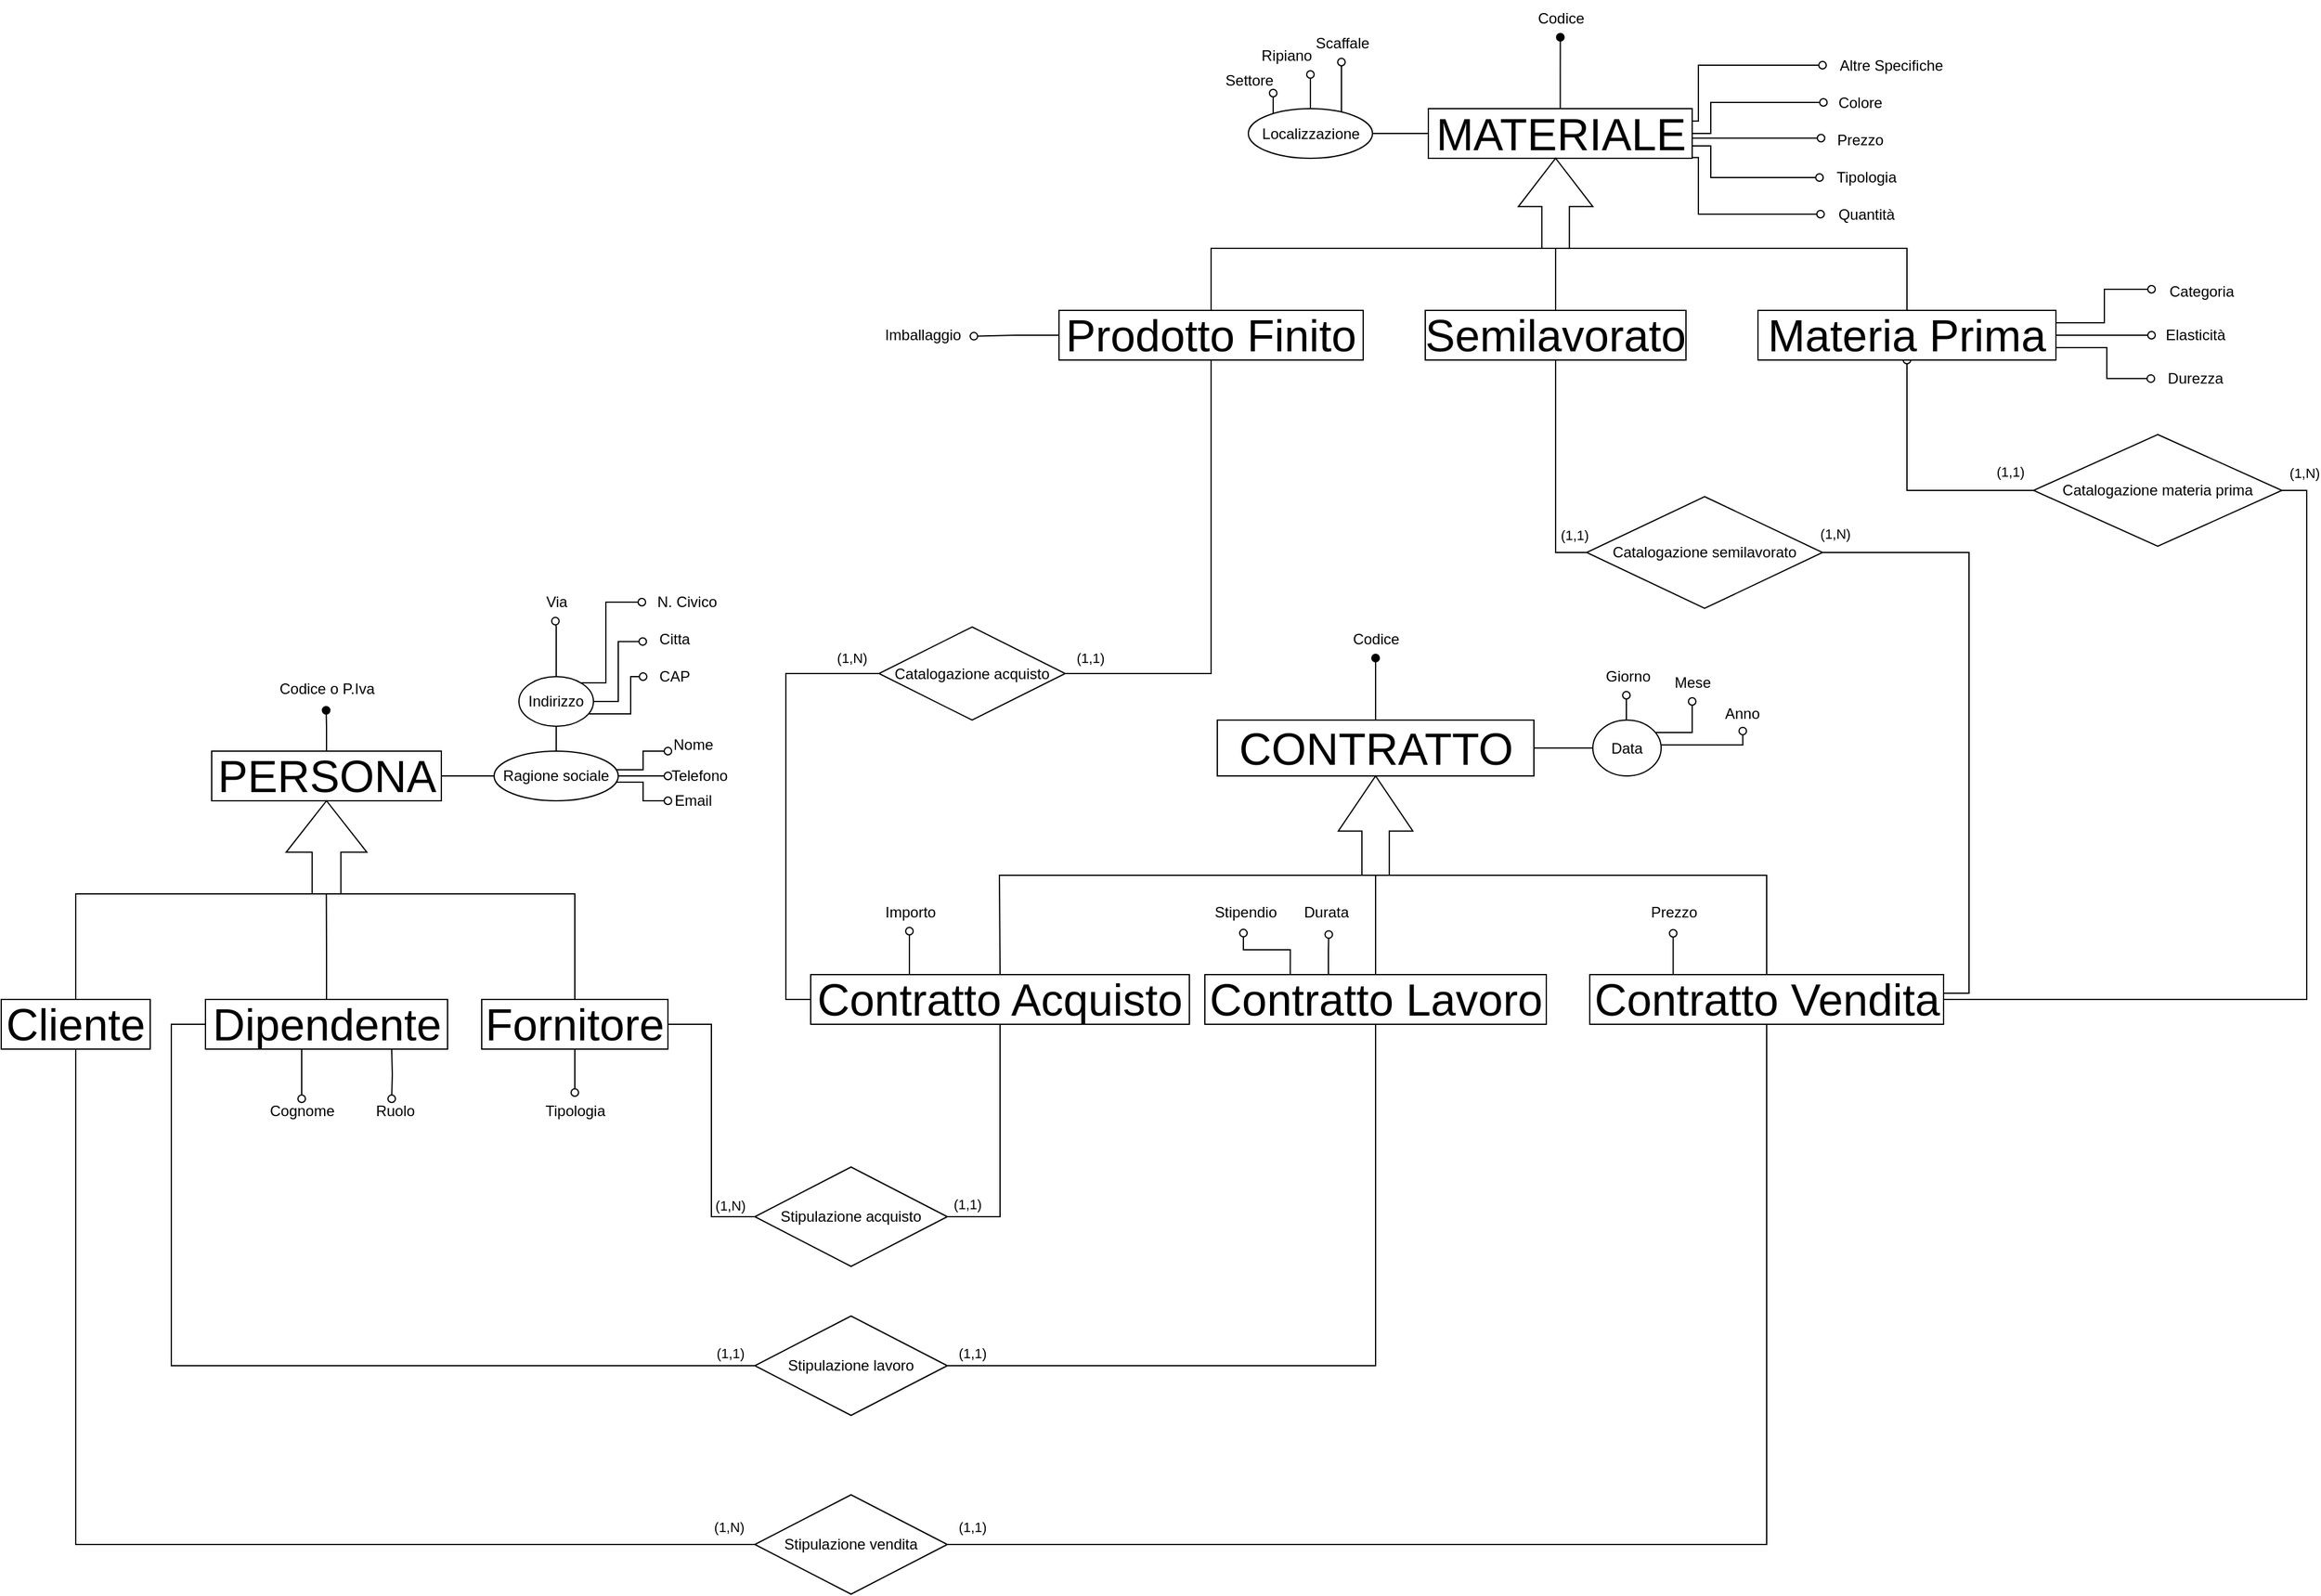 <mxfile version="20.2.3" type="device"><diagram id="cGDQ92APDk-NgDuj6hKs" name="Pagina-1"><mxGraphModel dx="723" dy="454" grid="1" gridSize="10" guides="1" tooltips="1" connect="1" arrows="1" fold="1" page="1" pageScale="1" pageWidth="827" pageHeight="1169" math="0" shadow="0"><root><mxCell id="0"/><mxCell id="1" parent="0"/><mxCell id="77M51gVSxTuKEUBWlqWN-36" style="edgeStyle=orthogonalEdgeStyle;rounded=0;orthogonalLoop=1;jettySize=auto;html=1;fontSize=12;endArrow=none;endFill=0;" parent="1" source="77M51gVSxTuKEUBWlqWN-38" target="77M51gVSxTuKEUBWlqWN-54" edge="1"><mxGeometry relative="1" as="geometry"/></mxCell><mxCell id="77M51gVSxTuKEUBWlqWN-37" style="edgeStyle=orthogonalEdgeStyle;rounded=0;orthogonalLoop=1;jettySize=auto;html=1;endArrow=oval;endFill=1;entryX=0.497;entryY=1.072;entryDx=0;entryDy=0;entryPerimeter=0;" parent="1" source="77M51gVSxTuKEUBWlqWN-38" target="77M51gVSxTuKEUBWlqWN-60" edge="1"><mxGeometry relative="1" as="geometry"><mxPoint x="675" y="635" as="targetPoint"/></mxGeometry></mxCell><mxCell id="77M51gVSxTuKEUBWlqWN-38" value="PERSONA" style="whiteSpace=wrap;html=1;align=center;fontSize=36;" parent="1" vertex="1"><mxGeometry x="582.5" y="675" width="185" height="40" as="geometry"/></mxCell><mxCell id="77M51gVSxTuKEUBWlqWN-39" value="" style="shape=singleArrow;direction=north;whiteSpace=wrap;html=1;fontSize=36;arrowWidth=0.357;arrowSize=0.552;" parent="1" vertex="1"><mxGeometry x="642.5" y="715" width="65" height="75" as="geometry"/></mxCell><mxCell id="77M51gVSxTuKEUBWlqWN-162" style="edgeStyle=orthogonalEdgeStyle;rounded=0;orthogonalLoop=1;jettySize=auto;html=1;exitX=0.5;exitY=0;exitDx=0;exitDy=0;endArrow=none;endFill=0;entryX=0.5;entryY=0;entryDx=0;entryDy=0;" parent="1" source="77M51gVSxTuKEUBWlqWN-44" target="77M51gVSxTuKEUBWlqWN-49" edge="1"><mxGeometry relative="1" as="geometry"><mxPoint x="890" y="810.0" as="targetPoint"/><Array as="points"><mxPoint x="473" y="790"/><mxPoint x="875" y="790"/></Array></mxGeometry></mxCell><mxCell id="77M51gVSxTuKEUBWlqWN-44" value="Cliente" style="whiteSpace=wrap;html=1;align=center;fontSize=36;" parent="1" vertex="1"><mxGeometry x="413" y="875" width="120" height="40" as="geometry"/></mxCell><mxCell id="77M51gVSxTuKEUBWlqWN-45" style="edgeStyle=orthogonalEdgeStyle;rounded=0;orthogonalLoop=1;jettySize=auto;html=1;endArrow=oval;endFill=0;" parent="1" edge="1"><mxGeometry relative="1" as="geometry"><mxPoint x="655" y="955" as="targetPoint"/><Array as="points"><mxPoint x="655" y="925"/><mxPoint x="655" y="925"/></Array><mxPoint x="655" y="915" as="sourcePoint"/></mxGeometry></mxCell><mxCell id="77M51gVSxTuKEUBWlqWN-46" style="edgeStyle=orthogonalEdgeStyle;rounded=0;orthogonalLoop=1;jettySize=auto;html=1;endArrow=oval;endFill=0;" parent="1" edge="1"><mxGeometry relative="1" as="geometry"><mxPoint x="727.5" y="955" as="targetPoint"/><mxPoint x="727.5" y="915" as="sourcePoint"/></mxGeometry></mxCell><mxCell id="77M51gVSxTuKEUBWlqWN-164" style="edgeStyle=orthogonalEdgeStyle;rounded=0;orthogonalLoop=1;jettySize=auto;html=1;exitX=0.5;exitY=0;exitDx=0;exitDy=0;endArrow=none;endFill=0;" parent="1" source="77M51gVSxTuKEUBWlqWN-47" edge="1"><mxGeometry relative="1" as="geometry"><mxPoint x="674.839" y="790" as="targetPoint"/></mxGeometry></mxCell><mxCell id="77M51gVSxTuKEUBWlqWN-47" value="Dipendente" style="whiteSpace=wrap;html=1;align=center;fontSize=36;" parent="1" vertex="1"><mxGeometry x="577.5" y="875" width="195" height="40" as="geometry"/></mxCell><mxCell id="77M51gVSxTuKEUBWlqWN-48" style="edgeStyle=orthogonalEdgeStyle;rounded=0;orthogonalLoop=1;jettySize=auto;html=1;endArrow=oval;endFill=0;" parent="1" source="77M51gVSxTuKEUBWlqWN-49" target="77M51gVSxTuKEUBWlqWN-68" edge="1"><mxGeometry relative="1" as="geometry"><mxPoint x="875" y="945" as="targetPoint"/></mxGeometry></mxCell><mxCell id="77M51gVSxTuKEUBWlqWN-99" style="edgeStyle=orthogonalEdgeStyle;rounded=0;orthogonalLoop=1;jettySize=auto;html=1;exitX=1;exitY=0.5;exitDx=0;exitDy=0;entryX=0;entryY=0.5;entryDx=0;entryDy=0;endArrow=none;endFill=0;" parent="1" source="77M51gVSxTuKEUBWlqWN-49" target="77M51gVSxTuKEUBWlqWN-105" edge="1"><mxGeometry relative="1" as="geometry"><mxPoint x="995" y="1070" as="targetPoint"/></mxGeometry></mxCell><mxCell id="77M51gVSxTuKEUBWlqWN-175" value="(1,N)" style="edgeLabel;html=1;align=center;verticalAlign=middle;resizable=0;points=[];" parent="77M51gVSxTuKEUBWlqWN-99" vertex="1" connectable="0"><mxGeometry x="0.283" y="-1" relative="1" as="geometry"><mxPoint x="16" y="36" as="offset"/></mxGeometry></mxCell><mxCell id="77M51gVSxTuKEUBWlqWN-49" value="Fornitore" style="whiteSpace=wrap;html=1;align=center;fontSize=36;" parent="1" vertex="1"><mxGeometry x="800" y="875" width="150" height="40" as="geometry"/></mxCell><mxCell id="77M51gVSxTuKEUBWlqWN-50" style="edgeStyle=orthogonalEdgeStyle;rounded=0;orthogonalLoop=1;jettySize=auto;html=1;fontSize=12;endArrow=none;endFill=0;" parent="1" source="77M51gVSxTuKEUBWlqWN-54" target="77M51gVSxTuKEUBWlqWN-59" edge="1"><mxGeometry relative="1" as="geometry"/></mxCell><mxCell id="77M51gVSxTuKEUBWlqWN-51" style="edgeStyle=orthogonalEdgeStyle;rounded=0;orthogonalLoop=1;jettySize=auto;html=1;endArrow=oval;endFill=0;" parent="1" source="77M51gVSxTuKEUBWlqWN-54" edge="1"><mxGeometry relative="1" as="geometry"><mxPoint x="950" y="675" as="targetPoint"/><Array as="points"><mxPoint x="930" y="690"/><mxPoint x="930" y="675"/></Array></mxGeometry></mxCell><mxCell id="77M51gVSxTuKEUBWlqWN-52" style="edgeStyle=orthogonalEdgeStyle;rounded=0;orthogonalLoop=1;jettySize=auto;html=1;endArrow=oval;endFill=0;" parent="1" source="77M51gVSxTuKEUBWlqWN-54" edge="1"><mxGeometry relative="1" as="geometry"><mxPoint x="950" y="695" as="targetPoint"/></mxGeometry></mxCell><mxCell id="77M51gVSxTuKEUBWlqWN-53" style="edgeStyle=orthogonalEdgeStyle;rounded=0;orthogonalLoop=1;jettySize=auto;html=1;endArrow=oval;endFill=0;" parent="1" source="77M51gVSxTuKEUBWlqWN-54" edge="1"><mxGeometry relative="1" as="geometry"><mxPoint x="950" y="715" as="targetPoint"/><Array as="points"><mxPoint x="930" y="700"/><mxPoint x="930" y="715"/></Array></mxGeometry></mxCell><mxCell id="77M51gVSxTuKEUBWlqWN-54" value="Ragione sociale" style="ellipse;whiteSpace=wrap;html=1;align=center;fontSize=12;fillColor=none;" parent="1" vertex="1"><mxGeometry x="810" y="675" width="100" height="40" as="geometry"/></mxCell><mxCell id="77M51gVSxTuKEUBWlqWN-55" style="edgeStyle=orthogonalEdgeStyle;rounded=0;orthogonalLoop=1;jettySize=auto;html=1;fontSize=12;endArrow=oval;endFill=0;exitX=0.5;exitY=0;exitDx=0;exitDy=0;entryX=0.484;entryY=1.01;entryDx=0;entryDy=0;entryPerimeter=0;" parent="1" source="77M51gVSxTuKEUBWlqWN-59" target="77M51gVSxTuKEUBWlqWN-61" edge="1"><mxGeometry relative="1" as="geometry"><mxPoint x="860" y="575" as="targetPoint"/><Array as="points"><mxPoint x="860" y="575"/></Array></mxGeometry></mxCell><mxCell id="77M51gVSxTuKEUBWlqWN-57" style="edgeStyle=orthogonalEdgeStyle;rounded=0;orthogonalLoop=1;jettySize=auto;html=1;endArrow=oval;endFill=0;entryX=-0.006;entryY=0.557;entryDx=0;entryDy=0;entryPerimeter=0;" parent="1" source="77M51gVSxTuKEUBWlqWN-59" edge="1" target="77M51gVSxTuKEUBWlqWN-63"><mxGeometry relative="1" as="geometry"><mxPoint x="910" y="595" as="targetPoint"/></mxGeometry></mxCell><mxCell id="77M51gVSxTuKEUBWlqWN-58" style="edgeStyle=orthogonalEdgeStyle;rounded=0;orthogonalLoop=1;jettySize=auto;html=1;endArrow=oval;endFill=0;" parent="1" source="77M51gVSxTuKEUBWlqWN-59" edge="1"><mxGeometry relative="1" as="geometry"><mxPoint x="930" y="615" as="targetPoint"/><Array as="points"><mxPoint x="920" y="645"/><mxPoint x="920" y="615"/></Array></mxGeometry></mxCell><mxCell id="MguSFii2Rs7cZmS8nXH--1" style="edgeStyle=orthogonalEdgeStyle;rounded=0;orthogonalLoop=1;jettySize=auto;html=1;entryX=-0.015;entryY=0.512;entryDx=0;entryDy=0;entryPerimeter=0;endArrow=oval;endFill=0;" edge="1" parent="1" source="77M51gVSxTuKEUBWlqWN-59" target="77M51gVSxTuKEUBWlqWN-62"><mxGeometry relative="1" as="geometry"><Array as="points"><mxPoint x="900" y="620"/><mxPoint x="900" y="555"/><mxPoint x="929" y="555"/></Array></mxGeometry></mxCell><mxCell id="77M51gVSxTuKEUBWlqWN-59" value="Indirizzo" style="ellipse;whiteSpace=wrap;html=1;align=center;fontSize=12;fillColor=none;" parent="1" vertex="1"><mxGeometry x="830" y="615" width="60" height="40" as="geometry"/></mxCell><mxCell id="77M51gVSxTuKEUBWlqWN-60" value="Codice o P.Iva" style="text;html=1;align=center;verticalAlign=middle;resizable=0;points=[];autosize=1;strokeColor=none;fillColor=none;" parent="1" vertex="1"><mxGeometry x="625" y="610" width="100" height="30" as="geometry"/></mxCell><mxCell id="77M51gVSxTuKEUBWlqWN-61" value="Via" style="text;html=1;align=center;verticalAlign=middle;resizable=0;points=[];autosize=1;strokeColor=none;fillColor=none;" parent="1" vertex="1"><mxGeometry x="840" y="540" width="40" height="30" as="geometry"/></mxCell><mxCell id="77M51gVSxTuKEUBWlqWN-62" value="N. Civico" style="text;html=1;align=center;verticalAlign=middle;resizable=0;points=[];autosize=1;strokeColor=none;fillColor=none;" parent="1" vertex="1"><mxGeometry x="930" y="540" width="70" height="30" as="geometry"/></mxCell><mxCell id="77M51gVSxTuKEUBWlqWN-63" value="Citta" style="text;html=1;align=center;verticalAlign=middle;resizable=0;points=[];autosize=1;strokeColor=none;fillColor=none;" parent="1" vertex="1"><mxGeometry x="930" y="570" width="50" height="30" as="geometry"/></mxCell><mxCell id="77M51gVSxTuKEUBWlqWN-64" value="CAP" style="text;html=1;align=center;verticalAlign=middle;resizable=0;points=[];autosize=1;strokeColor=none;fillColor=none;" parent="1" vertex="1"><mxGeometry x="930" y="600" width="50" height="30" as="geometry"/></mxCell><mxCell id="77M51gVSxTuKEUBWlqWN-65" value="Nome" style="text;html=1;align=center;verticalAlign=middle;resizable=0;points=[];autosize=1;strokeColor=none;fillColor=none;" parent="1" vertex="1"><mxGeometry x="940" y="655" width="60" height="30" as="geometry"/></mxCell><mxCell id="77M51gVSxTuKEUBWlqWN-66" value="Telefono" style="text;html=1;align=center;verticalAlign=middle;resizable=0;points=[];autosize=1;strokeColor=none;fillColor=none;" parent="1" vertex="1"><mxGeometry x="940" y="680" width="70" height="30" as="geometry"/></mxCell><mxCell id="77M51gVSxTuKEUBWlqWN-67" value="Email" style="text;html=1;align=center;verticalAlign=middle;resizable=0;points=[];autosize=1;strokeColor=none;fillColor=none;" parent="1" vertex="1"><mxGeometry x="945" y="700" width="50" height="30" as="geometry"/></mxCell><mxCell id="77M51gVSxTuKEUBWlqWN-68" value="Tipologia" style="text;html=1;align=center;verticalAlign=middle;resizable=0;points=[];autosize=1;strokeColor=none;fillColor=none;" parent="1" vertex="1"><mxGeometry x="840" y="950" width="70" height="30" as="geometry"/></mxCell><mxCell id="77M51gVSxTuKEUBWlqWN-69" value="Cognome" style="text;html=1;align=center;verticalAlign=middle;resizable=0;points=[];autosize=1;strokeColor=none;fillColor=none;" parent="1" vertex="1"><mxGeometry x="615" y="950" width="80" height="30" as="geometry"/></mxCell><mxCell id="77M51gVSxTuKEUBWlqWN-70" value="Ruolo" style="text;html=1;align=center;verticalAlign=middle;resizable=0;points=[];autosize=1;strokeColor=none;fillColor=none;" parent="1" vertex="1"><mxGeometry x="705" y="950" width="50" height="30" as="geometry"/></mxCell><mxCell id="77M51gVSxTuKEUBWlqWN-71" style="edgeStyle=orthogonalEdgeStyle;rounded=0;orthogonalLoop=1;jettySize=auto;html=1;endArrow=oval;endFill=1;" parent="1" source="77M51gVSxTuKEUBWlqWN-73" target="77M51gVSxTuKEUBWlqWN-86" edge="1"><mxGeometry relative="1" as="geometry"><mxPoint x="1527.5" y="605" as="targetPoint"/></mxGeometry></mxCell><mxCell id="77M51gVSxTuKEUBWlqWN-72" value="" style="edgeStyle=orthogonalEdgeStyle;rounded=0;orthogonalLoop=1;jettySize=auto;html=1;endArrow=none;endFill=0;exitX=1;exitY=0.5;exitDx=0;exitDy=0;" parent="1" source="77M51gVSxTuKEUBWlqWN-73" target="77M51gVSxTuKEUBWlqWN-90" edge="1"><mxGeometry relative="1" as="geometry"><mxPoint x="1740.0" y="677.545" as="sourcePoint"/></mxGeometry></mxCell><mxCell id="77M51gVSxTuKEUBWlqWN-73" value="CONTRATTO" style="whiteSpace=wrap;html=1;align=center;fontSize=36;" parent="1" vertex="1"><mxGeometry x="1392.5" y="650" width="255" height="45" as="geometry"/></mxCell><mxCell id="77M51gVSxTuKEUBWlqWN-74" value="" style="shape=singleArrow;direction=north;whiteSpace=wrap;html=1;fontSize=36;arrowWidth=0.368;arrowSize=0.555;" parent="1" vertex="1"><mxGeometry x="1490" y="695" width="60" height="80" as="geometry"/></mxCell><mxCell id="77M51gVSxTuKEUBWlqWN-75" value="" style="endArrow=none;html=1;rounded=0;fontSize=36;" parent="1" edge="1"><mxGeometry width="50" height="50" relative="1" as="geometry"><mxPoint x="1375" y="775" as="sourcePoint"/><mxPoint x="1655" y="775" as="targetPoint"/><Array as="points"><mxPoint x="1515" y="775"/></Array></mxGeometry></mxCell><mxCell id="77M51gVSxTuKEUBWlqWN-76" value="" style="endArrow=none;html=1;rounded=0;fontSize=36;exitX=0.5;exitY=0;exitDx=0;exitDy=0;" parent="1" source="77M51gVSxTuKEUBWlqWN-80" edge="1"><mxGeometry width="50" height="50" relative="1" as="geometry"><mxPoint x="1375" y="855" as="sourcePoint"/><mxPoint x="1375" y="775" as="targetPoint"/><Array as="points"><mxPoint x="1217" y="775"/><mxPoint x="1255" y="775"/></Array></mxGeometry></mxCell><mxCell id="77M51gVSxTuKEUBWlqWN-77" value="" style="endArrow=none;html=1;rounded=0;fontSize=36;" parent="1" target="77M51gVSxTuKEUBWlqWN-74" edge="1"><mxGeometry width="50" height="50" relative="1" as="geometry"><mxPoint x="1520" y="855" as="sourcePoint"/><mxPoint x="1525" y="775" as="targetPoint"/></mxGeometry></mxCell><mxCell id="77M51gVSxTuKEUBWlqWN-78" value="" style="endArrow=none;html=1;rounded=0;fontSize=36;exitX=0.5;exitY=0;exitDx=0;exitDy=0;" parent="1" source="77M51gVSxTuKEUBWlqWN-82" edge="1"><mxGeometry width="50" height="50" relative="1" as="geometry"><mxPoint x="1833" y="820" as="sourcePoint"/><mxPoint x="1655" y="775" as="targetPoint"/><Array as="points"><mxPoint x="1835" y="775"/></Array></mxGeometry></mxCell><mxCell id="77M51gVSxTuKEUBWlqWN-104" style="edgeStyle=orthogonalEdgeStyle;rounded=0;orthogonalLoop=1;jettySize=auto;html=1;exitX=0.25;exitY=0;exitDx=0;exitDy=0;entryX=0.492;entryY=1;entryDx=0;entryDy=0;entryPerimeter=0;endArrow=oval;endFill=0;" parent="1" source="77M51gVSxTuKEUBWlqWN-80" target="77M51gVSxTuKEUBWlqWN-95" edge="1"><mxGeometry relative="1" as="geometry"/></mxCell><mxCell id="77M51gVSxTuKEUBWlqWN-119" style="edgeStyle=orthogonalEdgeStyle;rounded=0;orthogonalLoop=1;jettySize=auto;html=1;entryX=0;entryY=0.5;entryDx=0;entryDy=0;endArrow=none;endFill=0;exitX=0;exitY=0.5;exitDx=0;exitDy=0;" parent="1" source="77M51gVSxTuKEUBWlqWN-80" target="77M51gVSxTuKEUBWlqWN-118" edge="1"><mxGeometry relative="1" as="geometry"/></mxCell><mxCell id="77M51gVSxTuKEUBWlqWN-182" value="(1,N)" style="edgeLabel;html=1;align=center;verticalAlign=middle;resizable=0;points=[];" parent="77M51gVSxTuKEUBWlqWN-119" vertex="1" connectable="0"><mxGeometry x="0.692" y="-2" relative="1" as="geometry"><mxPoint x="33" y="-15" as="offset"/></mxGeometry></mxCell><mxCell id="77M51gVSxTuKEUBWlqWN-80" value="Contratto Acquisto" style="whiteSpace=wrap;html=1;align=center;fontSize=36;" parent="1" vertex="1"><mxGeometry x="1065" y="855" width="305" height="40" as="geometry"/></mxCell><mxCell id="77M51gVSxTuKEUBWlqWN-113" style="edgeStyle=orthogonalEdgeStyle;rounded=0;orthogonalLoop=1;jettySize=auto;html=1;exitX=0.25;exitY=0;exitDx=0;exitDy=0;entryX=0.495;entryY=1.058;entryDx=0;entryDy=0;entryPerimeter=0;endArrow=oval;endFill=0;" parent="1" source="77M51gVSxTuKEUBWlqWN-82" target="77M51gVSxTuKEUBWlqWN-97" edge="1"><mxGeometry relative="1" as="geometry"/></mxCell><mxCell id="77M51gVSxTuKEUBWlqWN-168" style="edgeStyle=orthogonalEdgeStyle;rounded=0;orthogonalLoop=1;jettySize=auto;html=1;entryX=1;entryY=0.5;entryDx=0;entryDy=0;endArrow=none;endFill=0;exitX=1;exitY=0.5;exitDx=0;exitDy=0;" parent="1" source="77M51gVSxTuKEUBWlqWN-82" target="77M51gVSxTuKEUBWlqWN-122" edge="1"><mxGeometry relative="1" as="geometry"><Array as="points"><mxPoint x="1978" y="870"/><mxPoint x="1998" y="870"/><mxPoint x="1998" y="515"/></Array></mxGeometry></mxCell><mxCell id="77M51gVSxTuKEUBWlqWN-183" value="(1,N)" style="edgeLabel;html=1;align=center;verticalAlign=middle;resizable=0;points=[];" parent="77M51gVSxTuKEUBWlqWN-168" vertex="1" connectable="0"><mxGeometry x="0.913" y="-2" relative="1" as="geometry"><mxPoint x="-12" y="-13" as="offset"/></mxGeometry></mxCell><mxCell id="77M51gVSxTuKEUBWlqWN-169" style="edgeStyle=orthogonalEdgeStyle;rounded=0;orthogonalLoop=1;jettySize=auto;html=1;entryX=1;entryY=0.5;entryDx=0;entryDy=0;endArrow=none;endFill=0;" parent="1" source="77M51gVSxTuKEUBWlqWN-82" target="77M51gVSxTuKEUBWlqWN-123" edge="1"><mxGeometry relative="1" as="geometry"/></mxCell><mxCell id="77M51gVSxTuKEUBWlqWN-184" value="(1,N)" style="edgeLabel;html=1;align=center;verticalAlign=middle;resizable=0;points=[];" parent="77M51gVSxTuKEUBWlqWN-169" vertex="1" connectable="0"><mxGeometry x="0.913" y="2" relative="1" as="geometry"><mxPoint y="-26" as="offset"/></mxGeometry></mxCell><mxCell id="77M51gVSxTuKEUBWlqWN-82" value="Contratto Vendita" style="whiteSpace=wrap;html=1;align=center;fontSize=36;" parent="1" vertex="1"><mxGeometry x="1692.5" y="855" width="285" height="40" as="geometry"/></mxCell><mxCell id="77M51gVSxTuKEUBWlqWN-111" style="edgeStyle=orthogonalEdgeStyle;rounded=0;orthogonalLoop=1;jettySize=auto;html=1;exitX=0.25;exitY=0;exitDx=0;exitDy=0;entryX=0.479;entryY=1.052;entryDx=0;entryDy=0;entryPerimeter=0;endArrow=oval;endFill=0;" parent="1" source="77M51gVSxTuKEUBWlqWN-85" target="77M51gVSxTuKEUBWlqWN-96" edge="1"><mxGeometry relative="1" as="geometry"/></mxCell><mxCell id="77M51gVSxTuKEUBWlqWN-112" style="edgeStyle=orthogonalEdgeStyle;rounded=0;orthogonalLoop=1;jettySize=auto;html=1;exitX=0.367;exitY=-0.002;exitDx=0;exitDy=0;entryX=0.538;entryY=1.09;entryDx=0;entryDy=0;entryPerimeter=0;endArrow=oval;endFill=0;exitPerimeter=0;" parent="1" source="77M51gVSxTuKEUBWlqWN-85" target="77M51gVSxTuKEUBWlqWN-94" edge="1"><mxGeometry relative="1" as="geometry"><Array as="points"><mxPoint x="1482" y="855"/><mxPoint x="1482" y="835"/></Array></mxGeometry></mxCell><mxCell id="77M51gVSxTuKEUBWlqWN-85" value="Contratto Lavoro" style="whiteSpace=wrap;html=1;align=center;fontSize=36;" parent="1" vertex="1"><mxGeometry x="1382.5" y="855" width="275" height="40" as="geometry"/></mxCell><mxCell id="77M51gVSxTuKEUBWlqWN-86" value="Codice" style="text;html=1;align=center;verticalAlign=middle;resizable=0;points=[];autosize=1;strokeColor=none;fillColor=none;" parent="1" vertex="1"><mxGeometry x="1490" y="570" width="60" height="30" as="geometry"/></mxCell><mxCell id="77M51gVSxTuKEUBWlqWN-87" style="edgeStyle=orthogonalEdgeStyle;rounded=0;orthogonalLoop=1;jettySize=auto;html=1;endArrow=oval;endFill=0;" parent="1" source="77M51gVSxTuKEUBWlqWN-90" edge="1"><mxGeometry relative="1" as="geometry"><mxPoint x="1722" y="630" as="targetPoint"/><Array as="points"><mxPoint x="1723" y="630"/></Array></mxGeometry></mxCell><mxCell id="77M51gVSxTuKEUBWlqWN-88" style="edgeStyle=orthogonalEdgeStyle;rounded=0;orthogonalLoop=1;jettySize=auto;html=1;endArrow=oval;endFill=0;" parent="1" source="77M51gVSxTuKEUBWlqWN-90" target="77M51gVSxTuKEUBWlqWN-92" edge="1"><mxGeometry relative="1" as="geometry"><mxPoint x="1780" y="630" as="targetPoint"/><Array as="points"><mxPoint x="1775" y="660"/></Array></mxGeometry></mxCell><mxCell id="77M51gVSxTuKEUBWlqWN-89" style="edgeStyle=orthogonalEdgeStyle;rounded=0;orthogonalLoop=1;jettySize=auto;html=1;endArrow=oval;endFill=0;entryX=0.515;entryY=0.961;entryDx=0;entryDy=0;entryPerimeter=0;" parent="1" source="77M51gVSxTuKEUBWlqWN-90" target="77M51gVSxTuKEUBWlqWN-93" edge="1"><mxGeometry relative="1" as="geometry"><mxPoint x="1790" y="650" as="targetPoint"/><Array as="points"><mxPoint x="1816" y="670"/></Array></mxGeometry></mxCell><mxCell id="77M51gVSxTuKEUBWlqWN-90" value="Data" style="ellipse;whiteSpace=wrap;html=1;align=center;" parent="1" vertex="1"><mxGeometry x="1695" y="650" width="55" height="45" as="geometry"/></mxCell><mxCell id="77M51gVSxTuKEUBWlqWN-91" value="Giorno" style="text;html=1;align=center;verticalAlign=middle;resizable=0;points=[];autosize=1;strokeColor=none;fillColor=none;" parent="1" vertex="1"><mxGeometry x="1692.5" y="600" width="60" height="30" as="geometry"/></mxCell><mxCell id="77M51gVSxTuKEUBWlqWN-92" value="Mese" style="text;html=1;align=center;verticalAlign=middle;resizable=0;points=[];autosize=1;strokeColor=none;fillColor=none;" parent="1" vertex="1"><mxGeometry x="1750" y="605" width="50" height="30" as="geometry"/></mxCell><mxCell id="77M51gVSxTuKEUBWlqWN-93" value="Anno" style="text;html=1;align=center;verticalAlign=middle;resizable=0;points=[];autosize=1;strokeColor=none;fillColor=none;" parent="1" vertex="1"><mxGeometry x="1790" y="630" width="50" height="30" as="geometry"/></mxCell><mxCell id="77M51gVSxTuKEUBWlqWN-94" value="Durata" style="text;html=1;align=center;verticalAlign=middle;resizable=0;points=[];autosize=1;strokeColor=none;fillColor=none;" parent="1" vertex="1"><mxGeometry x="1450" y="790" width="60" height="30" as="geometry"/></mxCell><mxCell id="77M51gVSxTuKEUBWlqWN-95" value="Importo" style="text;html=1;align=center;verticalAlign=middle;resizable=0;points=[];autosize=1;strokeColor=none;fillColor=none;" parent="1" vertex="1"><mxGeometry x="1115" y="790" width="60" height="30" as="geometry"/></mxCell><mxCell id="77M51gVSxTuKEUBWlqWN-96" value="Stipendio" style="text;html=1;align=center;verticalAlign=middle;resizable=0;points=[];autosize=1;strokeColor=none;fillColor=none;" parent="1" vertex="1"><mxGeometry x="1380" y="790" width="70" height="30" as="geometry"/></mxCell><mxCell id="77M51gVSxTuKEUBWlqWN-97" value="Prezzo" style="text;html=1;align=center;verticalAlign=middle;resizable=0;points=[];autosize=1;strokeColor=none;fillColor=none;" parent="1" vertex="1"><mxGeometry x="1730" y="790" width="60" height="30" as="geometry"/></mxCell><mxCell id="77M51gVSxTuKEUBWlqWN-101" style="edgeStyle=orthogonalEdgeStyle;rounded=0;orthogonalLoop=1;jettySize=auto;html=1;entryX=0.5;entryY=1;entryDx=0;entryDy=0;exitX=1;exitY=0.5;exitDx=0;exitDy=0;endArrow=none;endFill=0;" parent="1" source="77M51gVSxTuKEUBWlqWN-105" target="77M51gVSxTuKEUBWlqWN-80" edge="1"><mxGeometry relative="1" as="geometry"><mxPoint x="1110" y="1050" as="sourcePoint"/></mxGeometry></mxCell><mxCell id="77M51gVSxTuKEUBWlqWN-176" value="(1,1)" style="edgeLabel;html=1;align=center;verticalAlign=middle;resizable=0;points=[];" parent="77M51gVSxTuKEUBWlqWN-101" vertex="1" connectable="0"><mxGeometry x="-0.04" y="1" relative="1" as="geometry"><mxPoint x="-26" y="42" as="offset"/></mxGeometry></mxCell><mxCell id="77M51gVSxTuKEUBWlqWN-105" value="Stipulazione acquisto" style="shape=rhombus;perimeter=rhombusPerimeter;whiteSpace=wrap;html=1;align=center;" parent="1" vertex="1"><mxGeometry x="1020" y="1010" width="155" height="80" as="geometry"/></mxCell><mxCell id="77M51gVSxTuKEUBWlqWN-107" style="edgeStyle=orthogonalEdgeStyle;rounded=0;orthogonalLoop=1;jettySize=auto;html=1;entryX=0.5;entryY=1;entryDx=0;entryDy=0;exitX=1;exitY=0.5;exitDx=0;exitDy=0;endArrow=none;endFill=0;" parent="1" source="77M51gVSxTuKEUBWlqWN-108" target="77M51gVSxTuKEUBWlqWN-85" edge="1"><mxGeometry relative="1" as="geometry"><mxPoint x="1100" y="1215" as="sourcePoint"/><mxPoint x="1207.5" y="1060.0" as="targetPoint"/></mxGeometry></mxCell><mxCell id="77M51gVSxTuKEUBWlqWN-179" value="(1,1)" style="edgeLabel;html=1;align=center;verticalAlign=middle;resizable=0;points=[];" parent="77M51gVSxTuKEUBWlqWN-107" vertex="1" connectable="0"><mxGeometry x="-0.895" y="1" relative="1" as="geometry"><mxPoint x="-13" y="-9" as="offset"/></mxGeometry></mxCell><mxCell id="77M51gVSxTuKEUBWlqWN-108" value="Stipulazione lavoro" style="shape=rhombus;perimeter=rhombusPerimeter;whiteSpace=wrap;html=1;align=center;" parent="1" vertex="1"><mxGeometry x="1020" y="1130" width="155" height="80" as="geometry"/></mxCell><mxCell id="77M51gVSxTuKEUBWlqWN-114" style="edgeStyle=orthogonalEdgeStyle;rounded=0;orthogonalLoop=1;jettySize=auto;html=1;entryX=0;entryY=0.5;entryDx=0;entryDy=0;endArrow=none;endFill=0;exitX=0;exitY=0.5;exitDx=0;exitDy=0;" parent="1" source="77M51gVSxTuKEUBWlqWN-47" target="77M51gVSxTuKEUBWlqWN-108" edge="1"><mxGeometry relative="1" as="geometry"><mxPoint x="995" y="1200" as="targetPoint"/><mxPoint x="550" y="890" as="sourcePoint"/><Array as="points"><mxPoint x="550" y="895"/><mxPoint x="550" y="1170"/></Array></mxGeometry></mxCell><mxCell id="77M51gVSxTuKEUBWlqWN-177" value="(1,1)" style="edgeLabel;html=1;align=center;verticalAlign=middle;resizable=0;points=[];" parent="77M51gVSxTuKEUBWlqWN-114" vertex="1" connectable="0"><mxGeometry x="0.867" y="-2" relative="1" as="geometry"><mxPoint x="31" y="-12" as="offset"/></mxGeometry></mxCell><mxCell id="77M51gVSxTuKEUBWlqWN-115" style="edgeStyle=orthogonalEdgeStyle;rounded=0;orthogonalLoop=1;jettySize=auto;html=1;entryX=0.5;entryY=1;entryDx=0;entryDy=0;exitX=1;exitY=0.5;exitDx=0;exitDy=0;endArrow=none;endFill=0;" parent="1" source="77M51gVSxTuKEUBWlqWN-116" target="77M51gVSxTuKEUBWlqWN-82" edge="1"><mxGeometry relative="1" as="geometry"><mxPoint x="1100" y="1320" as="sourcePoint"/><mxPoint x="1520" y="1000" as="targetPoint"/><Array as="points"><mxPoint x="1835" y="1314"/></Array></mxGeometry></mxCell><mxCell id="77M51gVSxTuKEUBWlqWN-181" value="(1,1)" style="edgeLabel;html=1;align=center;verticalAlign=middle;resizable=0;points=[];" parent="77M51gVSxTuKEUBWlqWN-115" vertex="1" connectable="0"><mxGeometry x="-0.91" y="-1" relative="1" as="geometry"><mxPoint x="-29" y="-15" as="offset"/></mxGeometry></mxCell><mxCell id="77M51gVSxTuKEUBWlqWN-116" value="Stipulazione vendita" style="shape=rhombus;perimeter=rhombusPerimeter;whiteSpace=wrap;html=1;align=center;" parent="1" vertex="1"><mxGeometry x="1020" y="1274" width="155" height="80" as="geometry"/></mxCell><mxCell id="77M51gVSxTuKEUBWlqWN-117" style="edgeStyle=orthogonalEdgeStyle;rounded=0;orthogonalLoop=1;jettySize=auto;html=1;entryX=0;entryY=0.5;entryDx=0;entryDy=0;endArrow=none;endFill=0;exitX=0.5;exitY=1;exitDx=0;exitDy=0;" parent="1" source="77M51gVSxTuKEUBWlqWN-44" target="77M51gVSxTuKEUBWlqWN-116" edge="1"><mxGeometry relative="1" as="geometry"><mxPoint x="995" y="1334" as="targetPoint"/><mxPoint x="470" y="920" as="sourcePoint"/><Array as="points"><mxPoint x="473" y="1314"/></Array></mxGeometry></mxCell><mxCell id="77M51gVSxTuKEUBWlqWN-180" value="(1,N)" style="edgeLabel;html=1;align=center;verticalAlign=middle;resizable=0;points=[];" parent="77M51gVSxTuKEUBWlqWN-117" vertex="1" connectable="0"><mxGeometry x="0.903" y="-3" relative="1" as="geometry"><mxPoint x="25" y="-17" as="offset"/></mxGeometry></mxCell><mxCell id="77M51gVSxTuKEUBWlqWN-120" style="edgeStyle=orthogonalEdgeStyle;rounded=0;orthogonalLoop=1;jettySize=auto;html=1;endArrow=none;endFill=0;exitX=1;exitY=0.5;exitDx=0;exitDy=0;entryX=0.5;entryY=1;entryDx=0;entryDy=0;" parent="1" source="77M51gVSxTuKEUBWlqWN-118" target="77M51gVSxTuKEUBWlqWN-143" edge="1"><mxGeometry relative="1" as="geometry"><mxPoint x="1320" y="440" as="targetPoint"/></mxGeometry></mxCell><mxCell id="77M51gVSxTuKEUBWlqWN-187" value="(1,1)" style="edgeLabel;html=1;align=center;verticalAlign=middle;resizable=0;points=[];" parent="77M51gVSxTuKEUBWlqWN-120" vertex="1" connectable="0"><mxGeometry x="-0.805" relative="1" as="geometry"><mxPoint x="-16" y="-13" as="offset"/></mxGeometry></mxCell><mxCell id="77M51gVSxTuKEUBWlqWN-118" value="Catalogazione acquisto" style="shape=rhombus;perimeter=rhombusPerimeter;whiteSpace=wrap;html=1;align=center;" parent="1" vertex="1"><mxGeometry x="1120" y="575" width="150" height="75" as="geometry"/></mxCell><mxCell id="77M51gVSxTuKEUBWlqWN-170" style="edgeStyle=orthogonalEdgeStyle;rounded=0;orthogonalLoop=1;jettySize=auto;html=1;entryX=0.5;entryY=1;entryDx=0;entryDy=0;endArrow=none;endFill=0;exitX=0;exitY=0.5;exitDx=0;exitDy=0;" parent="1" source="77M51gVSxTuKEUBWlqWN-122" target="77M51gVSxTuKEUBWlqWN-144" edge="1"><mxGeometry relative="1" as="geometry"/></mxCell><mxCell id="77M51gVSxTuKEUBWlqWN-186" value="(1,1)" style="edgeLabel;html=1;align=center;verticalAlign=middle;resizable=0;points=[];" parent="77M51gVSxTuKEUBWlqWN-170" vertex="1" connectable="0"><mxGeometry x="-0.294" y="3" relative="1" as="geometry"><mxPoint x="18" y="24" as="offset"/></mxGeometry></mxCell><mxCell id="77M51gVSxTuKEUBWlqWN-122" value="Catalogazione semilavorato" style="shape=rhombus;perimeter=rhombusPerimeter;whiteSpace=wrap;html=1;align=center;" parent="1" vertex="1"><mxGeometry x="1690" y="470" width="190" height="90" as="geometry"/></mxCell><mxCell id="77M51gVSxTuKEUBWlqWN-174" style="edgeStyle=orthogonalEdgeStyle;rounded=0;orthogonalLoop=1;jettySize=auto;html=1;entryX=0.5;entryY=1;entryDx=0;entryDy=0;endArrow=oval;endFill=0;exitX=0;exitY=0.5;exitDx=0;exitDy=0;" parent="1" source="77M51gVSxTuKEUBWlqWN-123" target="77M51gVSxTuKEUBWlqWN-141" edge="1"><mxGeometry relative="1" as="geometry"/></mxCell><mxCell id="77M51gVSxTuKEUBWlqWN-185" value="(1,1)" style="edgeLabel;html=1;align=center;verticalAlign=middle;resizable=0;points=[];" parent="77M51gVSxTuKEUBWlqWN-174" vertex="1" connectable="0"><mxGeometry x="-0.646" y="-3" relative="1" as="geometry"><mxPoint x="17" y="-12" as="offset"/></mxGeometry></mxCell><mxCell id="77M51gVSxTuKEUBWlqWN-123" value="Catalogazione materia prima" style="shape=rhombus;perimeter=rhombusPerimeter;whiteSpace=wrap;html=1;align=center;" parent="1" vertex="1"><mxGeometry x="2050" y="420" width="200" height="90" as="geometry"/></mxCell><mxCell id="77M51gVSxTuKEUBWlqWN-125" style="edgeStyle=orthogonalEdgeStyle;rounded=0;orthogonalLoop=1;jettySize=auto;html=1;endArrow=oval;endFill=1;" parent="1" source="77M51gVSxTuKEUBWlqWN-132" target="77M51gVSxTuKEUBWlqWN-145" edge="1"><mxGeometry relative="1" as="geometry"><mxPoint x="1665" y="97.5" as="targetPoint"/></mxGeometry></mxCell><mxCell id="77M51gVSxTuKEUBWlqWN-126" style="edgeStyle=orthogonalEdgeStyle;rounded=0;orthogonalLoop=1;jettySize=auto;html=1;endArrow=oval;endFill=0;entryX=-0.035;entryY=0.517;entryDx=0;entryDy=0;entryPerimeter=0;exitX=1;exitY=0.75;exitDx=0;exitDy=0;" parent="1" source="77M51gVSxTuKEUBWlqWN-132" target="77M51gVSxTuKEUBWlqWN-146" edge="1"><mxGeometry relative="1" as="geometry"><mxPoint x="1710" y="117.5" as="targetPoint"/><Array as="points"><mxPoint x="1790" y="187.5"/><mxPoint x="1790" y="213.5"/></Array></mxGeometry></mxCell><mxCell id="77M51gVSxTuKEUBWlqWN-127" style="edgeStyle=orthogonalEdgeStyle;rounded=0;orthogonalLoop=1;jettySize=auto;html=1;endArrow=oval;endFill=0;" parent="1" source="77M51gVSxTuKEUBWlqWN-132" target="77M51gVSxTuKEUBWlqWN-147" edge="1"><mxGeometry relative="1" as="geometry"><mxPoint x="1760" y="127.5" as="targetPoint"/><Array as="points"><mxPoint x="1780" y="167.5"/><mxPoint x="1780" y="122.5"/></Array></mxGeometry></mxCell><mxCell id="77M51gVSxTuKEUBWlqWN-128" style="edgeStyle=orthogonalEdgeStyle;rounded=0;orthogonalLoop=1;jettySize=auto;html=1;endArrow=oval;endFill=0;entryX=0.012;entryY=0.501;entryDx=0;entryDy=0;entryPerimeter=0;" parent="1" source="77M51gVSxTuKEUBWlqWN-132" target="77M51gVSxTuKEUBWlqWN-148" edge="1"><mxGeometry relative="1" as="geometry"><mxPoint x="1780" y="147.5" as="targetPoint"/><Array as="points"><mxPoint x="1790" y="177.5"/><mxPoint x="1790" y="152.5"/></Array></mxGeometry></mxCell><mxCell id="77M51gVSxTuKEUBWlqWN-129" style="edgeStyle=orthogonalEdgeStyle;rounded=0;orthogonalLoop=1;jettySize=auto;html=1;endArrow=oval;endFill=0;entryX=-0.02;entryY=0.458;entryDx=0;entryDy=0;entryPerimeter=0;" parent="1" source="77M51gVSxTuKEUBWlqWN-132" target="77M51gVSxTuKEUBWlqWN-149" edge="1"><mxGeometry relative="1" as="geometry"><mxPoint x="1800" y="167.5" as="targetPoint"/><Array as="points"><mxPoint x="1830" y="181.5"/></Array></mxGeometry></mxCell><mxCell id="77M51gVSxTuKEUBWlqWN-130" style="edgeStyle=orthogonalEdgeStyle;rounded=0;orthogonalLoop=1;jettySize=auto;html=1;endArrow=oval;endFill=0;entryX=-0.023;entryY=0.501;entryDx=0;entryDy=0;entryPerimeter=0;exitX=0.923;exitY=0.985;exitDx=0;exitDy=0;exitPerimeter=0;" parent="1" source="77M51gVSxTuKEUBWlqWN-132" target="77M51gVSxTuKEUBWlqWN-150" edge="1"><mxGeometry relative="1" as="geometry"><mxPoint x="1810" y="187.5" as="targetPoint"/><Array as="points"><mxPoint x="1780" y="196.5"/><mxPoint x="1780" y="242.5"/></Array></mxGeometry></mxCell><mxCell id="77M51gVSxTuKEUBWlqWN-131" style="edgeStyle=orthogonalEdgeStyle;rounded=0;orthogonalLoop=1;jettySize=auto;html=1;endArrow=none;endFill=0;exitX=0;exitY=0.5;exitDx=0;exitDy=0;" parent="1" source="77M51gVSxTuKEUBWlqWN-132" target="77M51gVSxTuKEUBWlqWN-154" edge="1"><mxGeometry relative="1" as="geometry"><mxPoint x="1530" y="185" as="sourcePoint"/></mxGeometry></mxCell><mxCell id="77M51gVSxTuKEUBWlqWN-132" value="MATERIALE" style="whiteSpace=wrap;html=1;align=center;fontSize=36;" parent="1" vertex="1"><mxGeometry x="1562.5" y="157.5" width="212.5" height="40" as="geometry"/></mxCell><mxCell id="77M51gVSxTuKEUBWlqWN-133" value="" style="shape=singleArrow;direction=north;whiteSpace=wrap;html=1;fontSize=36;arrowWidth=0.37;arrowSize=0.537;" parent="1" vertex="1"><mxGeometry x="1635" y="197.5" width="60" height="72.5" as="geometry"/></mxCell><mxCell id="77M51gVSxTuKEUBWlqWN-171" style="edgeStyle=orthogonalEdgeStyle;rounded=0;orthogonalLoop=1;jettySize=auto;html=1;endArrow=oval;endFill=0;" parent="1" source="77M51gVSxTuKEUBWlqWN-141" target="77M51gVSxTuKEUBWlqWN-160" edge="1"><mxGeometry relative="1" as="geometry"><Array as="points"><mxPoint x="2107" y="330"/><mxPoint x="2107" y="303"/></Array></mxGeometry></mxCell><mxCell id="77M51gVSxTuKEUBWlqWN-172" style="edgeStyle=orthogonalEdgeStyle;rounded=0;orthogonalLoop=1;jettySize=auto;html=1;exitX=1;exitY=0.5;exitDx=0;exitDy=0;endArrow=oval;endFill=0;" parent="1" source="77M51gVSxTuKEUBWlqWN-141" target="77M51gVSxTuKEUBWlqWN-159" edge="1"><mxGeometry relative="1" as="geometry"/></mxCell><mxCell id="77M51gVSxTuKEUBWlqWN-173" style="edgeStyle=orthogonalEdgeStyle;rounded=0;orthogonalLoop=1;jettySize=auto;html=1;exitX=1;exitY=0.5;exitDx=0;exitDy=0;entryX=-0.008;entryY=0.498;entryDx=0;entryDy=0;entryPerimeter=0;endArrow=oval;endFill=0;" parent="1" source="77M51gVSxTuKEUBWlqWN-141" target="77M51gVSxTuKEUBWlqWN-158" edge="1"><mxGeometry relative="1" as="geometry"><Array as="points"><mxPoint x="2068" y="350"/><mxPoint x="2109" y="350"/><mxPoint x="2109" y="375"/></Array></mxGeometry></mxCell><mxCell id="77M51gVSxTuKEUBWlqWN-141" value="Materia Prima" style="whiteSpace=wrap;html=1;align=center;fontSize=36;" parent="1" vertex="1"><mxGeometry x="1828" y="320" width="240" height="40" as="geometry"/></mxCell><mxCell id="77M51gVSxTuKEUBWlqWN-165" style="edgeStyle=orthogonalEdgeStyle;rounded=0;orthogonalLoop=1;jettySize=auto;html=1;entryX=1.018;entryY=0.527;entryDx=0;entryDy=0;entryPerimeter=0;endArrow=oval;endFill=0;" parent="1" source="77M51gVSxTuKEUBWlqWN-143" target="77M51gVSxTuKEUBWlqWN-161" edge="1"><mxGeometry relative="1" as="geometry"/></mxCell><mxCell id="77M51gVSxTuKEUBWlqWN-166" style="edgeStyle=orthogonalEdgeStyle;rounded=0;orthogonalLoop=1;jettySize=auto;html=1;exitX=0.5;exitY=0;exitDx=0;exitDy=0;entryX=0.5;entryY=0;entryDx=0;entryDy=0;endArrow=none;endFill=0;" parent="1" source="77M51gVSxTuKEUBWlqWN-143" target="77M51gVSxTuKEUBWlqWN-141" edge="1"><mxGeometry relative="1" as="geometry"><Array as="points"><mxPoint x="1388" y="270"/><mxPoint x="1948" y="270"/></Array></mxGeometry></mxCell><mxCell id="77M51gVSxTuKEUBWlqWN-143" value="Prodotto Finito" style="whiteSpace=wrap;html=1;align=center;fontSize=36;" parent="1" vertex="1"><mxGeometry x="1265" y="320" width="245" height="40" as="geometry"/></mxCell><mxCell id="77M51gVSxTuKEUBWlqWN-167" style="edgeStyle=orthogonalEdgeStyle;rounded=0;orthogonalLoop=1;jettySize=auto;html=1;endArrow=none;endFill=0;" parent="1" source="77M51gVSxTuKEUBWlqWN-144" edge="1"><mxGeometry relative="1" as="geometry"><mxPoint x="1665" y="270" as="targetPoint"/></mxGeometry></mxCell><mxCell id="77M51gVSxTuKEUBWlqWN-144" value="Semilavorato" style="whiteSpace=wrap;html=1;align=center;fontSize=36;" parent="1" vertex="1"><mxGeometry x="1560" y="320" width="210" height="40" as="geometry"/></mxCell><mxCell id="77M51gVSxTuKEUBWlqWN-145" value="Codice" style="text;html=1;align=center;verticalAlign=middle;resizable=0;points=[];autosize=1;strokeColor=none;fillColor=none;" parent="1" vertex="1"><mxGeometry x="1638.75" y="70" width="60" height="30" as="geometry"/></mxCell><mxCell id="77M51gVSxTuKEUBWlqWN-146" value="Tipologia" style="text;html=1;align=center;verticalAlign=middle;resizable=0;points=[];autosize=1;strokeColor=none;fillColor=none;" parent="1" vertex="1"><mxGeometry x="1880" y="197.5" width="70" height="30" as="geometry"/></mxCell><mxCell id="77M51gVSxTuKEUBWlqWN-147" value="Altre Specifiche" style="text;html=1;align=center;verticalAlign=middle;resizable=0;points=[];autosize=1;strokeColor=none;fillColor=none;" parent="1" vertex="1"><mxGeometry x="1880" y="107.5" width="110" height="30" as="geometry"/></mxCell><mxCell id="77M51gVSxTuKEUBWlqWN-148" value="Colore" style="text;html=1;align=center;verticalAlign=middle;resizable=0;points=[];autosize=1;strokeColor=none;fillColor=none;" parent="1" vertex="1"><mxGeometry x="1880" y="137.5" width="60" height="30" as="geometry"/></mxCell><mxCell id="77M51gVSxTuKEUBWlqWN-149" value="Prezzo" style="text;html=1;align=center;verticalAlign=middle;resizable=0;points=[];autosize=1;strokeColor=none;fillColor=none;" parent="1" vertex="1"><mxGeometry x="1880" y="167.5" width="60" height="30" as="geometry"/></mxCell><mxCell id="77M51gVSxTuKEUBWlqWN-150" value="Quantità" style="text;html=1;align=center;verticalAlign=middle;resizable=0;points=[];autosize=1;strokeColor=none;fillColor=none;" parent="1" vertex="1"><mxGeometry x="1880" y="227.5" width="70" height="30" as="geometry"/></mxCell><mxCell id="77M51gVSxTuKEUBWlqWN-151" style="edgeStyle=orthogonalEdgeStyle;rounded=0;orthogonalLoop=1;jettySize=auto;html=1;endArrow=oval;endFill=0;" parent="1" source="77M51gVSxTuKEUBWlqWN-154" edge="1"><mxGeometry relative="1" as="geometry"><mxPoint x="1437.5" y="145" as="targetPoint"/><Array as="points"><mxPoint x="1437.5" y="145"/><mxPoint x="1437.5" y="145"/></Array></mxGeometry></mxCell><mxCell id="77M51gVSxTuKEUBWlqWN-152" style="edgeStyle=orthogonalEdgeStyle;rounded=0;orthogonalLoop=1;jettySize=auto;html=1;endArrow=oval;endFill=0;" parent="1" source="77M51gVSxTuKEUBWlqWN-154" target="77M51gVSxTuKEUBWlqWN-157" edge="1"><mxGeometry relative="1" as="geometry"><mxPoint x="1497.5" y="125" as="targetPoint"/><Array as="points"><mxPoint x="1492.5" y="145"/><mxPoint x="1492.5" y="145"/></Array></mxGeometry></mxCell><mxCell id="77M51gVSxTuKEUBWlqWN-153" style="edgeStyle=orthogonalEdgeStyle;rounded=0;orthogonalLoop=1;jettySize=auto;html=1;endArrow=oval;endFill=0;" parent="1" source="77M51gVSxTuKEUBWlqWN-154" target="77M51gVSxTuKEUBWlqWN-156" edge="1"><mxGeometry relative="1" as="geometry"><mxPoint x="1467.5" y="135" as="targetPoint"/><Array as="points"><mxPoint x="1467.5" y="135"/><mxPoint x="1467.5" y="135"/></Array></mxGeometry></mxCell><mxCell id="77M51gVSxTuKEUBWlqWN-154" value="Localizzazione" style="ellipse;whiteSpace=wrap;html=1;align=center;" parent="1" vertex="1"><mxGeometry x="1417.5" y="157.5" width="100" height="40" as="geometry"/></mxCell><mxCell id="77M51gVSxTuKEUBWlqWN-155" value="Settore" style="text;html=1;align=center;verticalAlign=middle;resizable=0;points=[];autosize=1;strokeColor=none;fillColor=none;" parent="1" vertex="1"><mxGeometry x="1387.5" y="120" width="60" height="30" as="geometry"/></mxCell><mxCell id="77M51gVSxTuKEUBWlqWN-156" value="Ripiano" style="text;html=1;align=center;verticalAlign=middle;resizable=0;points=[];autosize=1;strokeColor=none;fillColor=none;" parent="1" vertex="1"><mxGeometry x="1417.5" y="100" width="60" height="30" as="geometry"/></mxCell><mxCell id="77M51gVSxTuKEUBWlqWN-157" value="Scaffale" style="text;html=1;align=center;verticalAlign=middle;resizable=0;points=[];autosize=1;strokeColor=none;fillColor=none;" parent="1" vertex="1"><mxGeometry x="1457.5" y="90" width="70" height="30" as="geometry"/></mxCell><mxCell id="77M51gVSxTuKEUBWlqWN-158" value="Durezza" style="text;html=1;align=center;verticalAlign=middle;resizable=0;points=[];autosize=1;strokeColor=none;fillColor=none;" parent="1" vertex="1"><mxGeometry x="2145" y="360" width="70" height="30" as="geometry"/></mxCell><mxCell id="77M51gVSxTuKEUBWlqWN-159" value="Elasticità" style="text;html=1;align=center;verticalAlign=middle;resizable=0;points=[];autosize=1;strokeColor=none;fillColor=none;" parent="1" vertex="1"><mxGeometry x="2145" y="325" width="70" height="30" as="geometry"/></mxCell><mxCell id="77M51gVSxTuKEUBWlqWN-160" value="Categoria" style="text;html=1;align=center;verticalAlign=middle;resizable=0;points=[];autosize=1;strokeColor=none;fillColor=none;" parent="1" vertex="1"><mxGeometry x="2145" y="290" width="80" height="30" as="geometry"/></mxCell><mxCell id="77M51gVSxTuKEUBWlqWN-161" value="Imballaggio" style="text;html=1;align=center;verticalAlign=middle;resizable=0;points=[];autosize=1;strokeColor=none;fillColor=none;" parent="1" vertex="1"><mxGeometry x="1115" y="325" width="80" height="30" as="geometry"/></mxCell></root></mxGraphModel></diagram></mxfile>